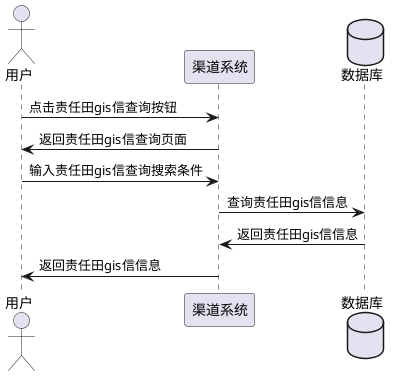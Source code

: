 @startuml
actor 用户
participant 渠道系统
database 数据库

用户->渠道系统:点击责任田gis信查询按钮
渠道系统->用户:返回责任田gis信查询页面
用户->渠道系统:输入责任田gis信查询搜索条件
渠道系统->数据库:查询责任田gis信信息
数据库->渠道系统:返回责任田gis信信息
渠道系统->用户:返回责任田gis信信息
@enduml